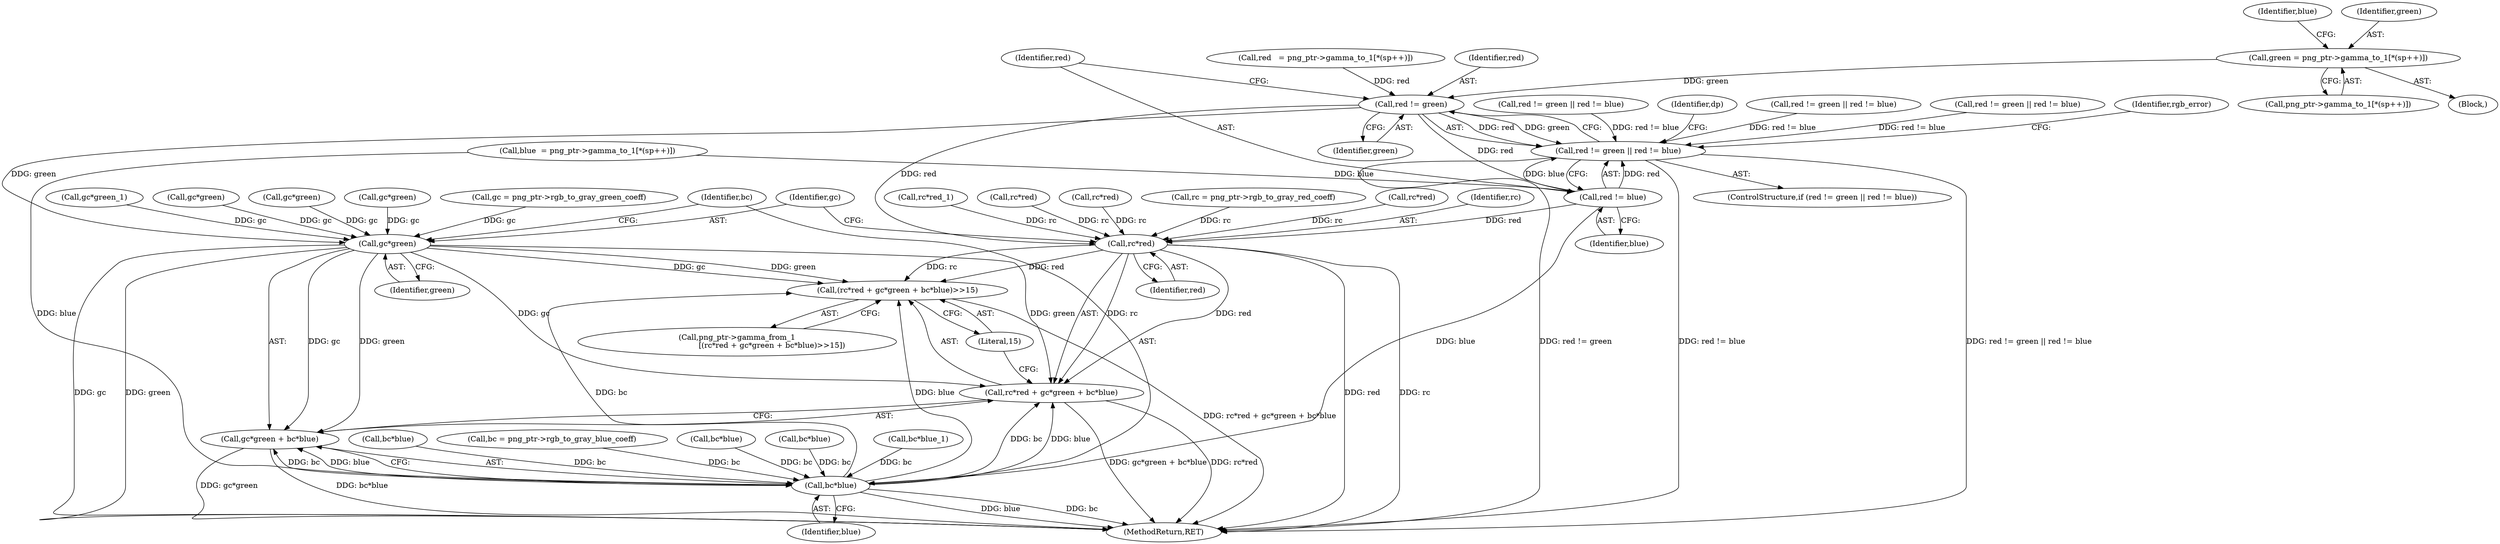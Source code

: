 digraph "0_Chrome_7f3d85b096f66870a15b37c2f40b219b2e292693_9@array" {
"1000747" [label="(Call,green = png_ptr->gamma_to_1[*(sp++)])"];
"1000768" [label="(Call,red != green)"];
"1000767" [label="(Call,red != green || red != blue)"];
"1000771" [label="(Call,red != blue)"];
"1000787" [label="(Call,rc*red)"];
"1000785" [label="(Call,(rc*red + gc*green + bc*blue)>>15)"];
"1000786" [label="(Call,rc*red + gc*green + bc*blue)"];
"1000794" [label="(Call,bc*blue)"];
"1000790" [label="(Call,gc*green + bc*blue)"];
"1000791" [label="(Call,gc*green)"];
"1000667" [label="(Call,bc*blue)"];
"1000772" [label="(Identifier,red)"];
"1000139" [label="(Call,bc = png_ptr->rgb_to_gray_blue_coeff)"];
"1000509" [label="(Call,rc*red_1)"];
"1000791" [label="(Call,gc*green)"];
"1000326" [label="(Call,bc*blue)"];
"1000758" [label="(Identifier,blue)"];
"1000796" [label="(Identifier,blue)"];
"1000771" [label="(Call,red != blue)"];
"1000766" [label="(ControlStructure,if (red != green || red != blue))"];
"1000737" [label="(Call,red   = png_ptr->gamma_to_1[*(sp++)])"];
"1000220" [label="(Call,red != green || red != blue)"];
"1000319" [label="(Call,rc*red)"];
"1000797" [label="(Literal,15)"];
"1000749" [label="(Call,png_ptr->gamma_to_1[*(sp++)])"];
"1000767" [label="(Call,red != green || red != blue)"];
"1000513" [label="(Call,gc*green_1)"];
"1000781" [label="(Call,png_ptr->gamma_from_1\n                             [(rc*red + gc*green + bc*blue)>>15])"];
"1000660" [label="(Call,rc*red)"];
"1000775" [label="(Identifier,rgb_error)"];
"1000769" [label="(Identifier,red)"];
"1000248" [label="(Call,bc*blue)"];
"1000323" [label="(Call,gc*green)"];
"1000787" [label="(Call,rc*red)"];
"1000735" [label="(Block,)"];
"1000785" [label="(Call,(rc*red + gc*green + bc*blue)>>15)"];
"1000747" [label="(Call,green = png_ptr->gamma_to_1[*(sp++)])"];
"1000792" [label="(Identifier,gc)"];
"1000795" [label="(Identifier,bc)"];
"1000664" [label="(Call,gc*green)"];
"1000245" [label="(Call,gc*green)"];
"1000300" [label="(Call,red != green || red != blue)"];
"1000133" [label="(Call,gc = png_ptr->rgb_to_gray_green_coeff)"];
"1000127" [label="(Call,rc = png_ptr->rgb_to_gray_red_coeff)"];
"1000790" [label="(Call,gc*green + bc*blue)"];
"1000780" [label="(Identifier,dp)"];
"1000241" [label="(Call,rc*red)"];
"1000757" [label="(Call,blue  = png_ptr->gamma_to_1[*(sp++)])"];
"1001285" [label="(MethodReturn,RET)"];
"1000788" [label="(Identifier,rc)"];
"1000786" [label="(Call,rc*red + gc*green + bc*blue)"];
"1000516" [label="(Call,bc*blue_1)"];
"1000768" [label="(Call,red != green)"];
"1000644" [label="(Call,red != green || red != blue)"];
"1000793" [label="(Identifier,green)"];
"1000748" [label="(Identifier,green)"];
"1000770" [label="(Identifier,green)"];
"1000773" [label="(Identifier,blue)"];
"1000789" [label="(Identifier,red)"];
"1000794" [label="(Call,bc*blue)"];
"1000747" -> "1000735"  [label="AST: "];
"1000747" -> "1000749"  [label="CFG: "];
"1000748" -> "1000747"  [label="AST: "];
"1000749" -> "1000747"  [label="AST: "];
"1000758" -> "1000747"  [label="CFG: "];
"1000747" -> "1000768"  [label="DDG: green"];
"1000768" -> "1000767"  [label="AST: "];
"1000768" -> "1000770"  [label="CFG: "];
"1000769" -> "1000768"  [label="AST: "];
"1000770" -> "1000768"  [label="AST: "];
"1000772" -> "1000768"  [label="CFG: "];
"1000767" -> "1000768"  [label="CFG: "];
"1000768" -> "1000767"  [label="DDG: red"];
"1000768" -> "1000767"  [label="DDG: green"];
"1000737" -> "1000768"  [label="DDG: red"];
"1000768" -> "1000771"  [label="DDG: red"];
"1000768" -> "1000787"  [label="DDG: red"];
"1000768" -> "1000791"  [label="DDG: green"];
"1000767" -> "1000766"  [label="AST: "];
"1000767" -> "1000771"  [label="CFG: "];
"1000771" -> "1000767"  [label="AST: "];
"1000775" -> "1000767"  [label="CFG: "];
"1000780" -> "1000767"  [label="CFG: "];
"1000767" -> "1001285"  [label="DDG: red != green || red != blue"];
"1000767" -> "1001285"  [label="DDG: red != green"];
"1000767" -> "1001285"  [label="DDG: red != blue"];
"1000300" -> "1000767"  [label="DDG: red != blue"];
"1000644" -> "1000767"  [label="DDG: red != blue"];
"1000220" -> "1000767"  [label="DDG: red != blue"];
"1000771" -> "1000767"  [label="DDG: red"];
"1000771" -> "1000767"  [label="DDG: blue"];
"1000771" -> "1000773"  [label="CFG: "];
"1000772" -> "1000771"  [label="AST: "];
"1000773" -> "1000771"  [label="AST: "];
"1000757" -> "1000771"  [label="DDG: blue"];
"1000771" -> "1000787"  [label="DDG: red"];
"1000771" -> "1000794"  [label="DDG: blue"];
"1000787" -> "1000786"  [label="AST: "];
"1000787" -> "1000789"  [label="CFG: "];
"1000788" -> "1000787"  [label="AST: "];
"1000789" -> "1000787"  [label="AST: "];
"1000792" -> "1000787"  [label="CFG: "];
"1000787" -> "1001285"  [label="DDG: red"];
"1000787" -> "1001285"  [label="DDG: rc"];
"1000787" -> "1000785"  [label="DDG: rc"];
"1000787" -> "1000785"  [label="DDG: red"];
"1000787" -> "1000786"  [label="DDG: rc"];
"1000787" -> "1000786"  [label="DDG: red"];
"1000660" -> "1000787"  [label="DDG: rc"];
"1000241" -> "1000787"  [label="DDG: rc"];
"1000319" -> "1000787"  [label="DDG: rc"];
"1000127" -> "1000787"  [label="DDG: rc"];
"1000509" -> "1000787"  [label="DDG: rc"];
"1000785" -> "1000781"  [label="AST: "];
"1000785" -> "1000797"  [label="CFG: "];
"1000786" -> "1000785"  [label="AST: "];
"1000797" -> "1000785"  [label="AST: "];
"1000781" -> "1000785"  [label="CFG: "];
"1000785" -> "1001285"  [label="DDG: rc*red + gc*green + bc*blue"];
"1000791" -> "1000785"  [label="DDG: gc"];
"1000791" -> "1000785"  [label="DDG: green"];
"1000794" -> "1000785"  [label="DDG: bc"];
"1000794" -> "1000785"  [label="DDG: blue"];
"1000786" -> "1000790"  [label="CFG: "];
"1000790" -> "1000786"  [label="AST: "];
"1000797" -> "1000786"  [label="CFG: "];
"1000786" -> "1001285"  [label="DDG: gc*green + bc*blue"];
"1000786" -> "1001285"  [label="DDG: rc*red"];
"1000791" -> "1000786"  [label="DDG: gc"];
"1000791" -> "1000786"  [label="DDG: green"];
"1000794" -> "1000786"  [label="DDG: bc"];
"1000794" -> "1000786"  [label="DDG: blue"];
"1000794" -> "1000790"  [label="AST: "];
"1000794" -> "1000796"  [label="CFG: "];
"1000795" -> "1000794"  [label="AST: "];
"1000796" -> "1000794"  [label="AST: "];
"1000790" -> "1000794"  [label="CFG: "];
"1000794" -> "1001285"  [label="DDG: blue"];
"1000794" -> "1001285"  [label="DDG: bc"];
"1000794" -> "1000790"  [label="DDG: bc"];
"1000794" -> "1000790"  [label="DDG: blue"];
"1000667" -> "1000794"  [label="DDG: bc"];
"1000326" -> "1000794"  [label="DDG: bc"];
"1000516" -> "1000794"  [label="DDG: bc"];
"1000248" -> "1000794"  [label="DDG: bc"];
"1000139" -> "1000794"  [label="DDG: bc"];
"1000757" -> "1000794"  [label="DDG: blue"];
"1000791" -> "1000790"  [label="AST: "];
"1000790" -> "1001285"  [label="DDG: gc*green"];
"1000790" -> "1001285"  [label="DDG: bc*blue"];
"1000791" -> "1000790"  [label="DDG: gc"];
"1000791" -> "1000790"  [label="DDG: green"];
"1000791" -> "1000793"  [label="CFG: "];
"1000792" -> "1000791"  [label="AST: "];
"1000793" -> "1000791"  [label="AST: "];
"1000795" -> "1000791"  [label="CFG: "];
"1000791" -> "1001285"  [label="DDG: gc"];
"1000791" -> "1001285"  [label="DDG: green"];
"1000513" -> "1000791"  [label="DDG: gc"];
"1000133" -> "1000791"  [label="DDG: gc"];
"1000323" -> "1000791"  [label="DDG: gc"];
"1000664" -> "1000791"  [label="DDG: gc"];
"1000245" -> "1000791"  [label="DDG: gc"];
}
